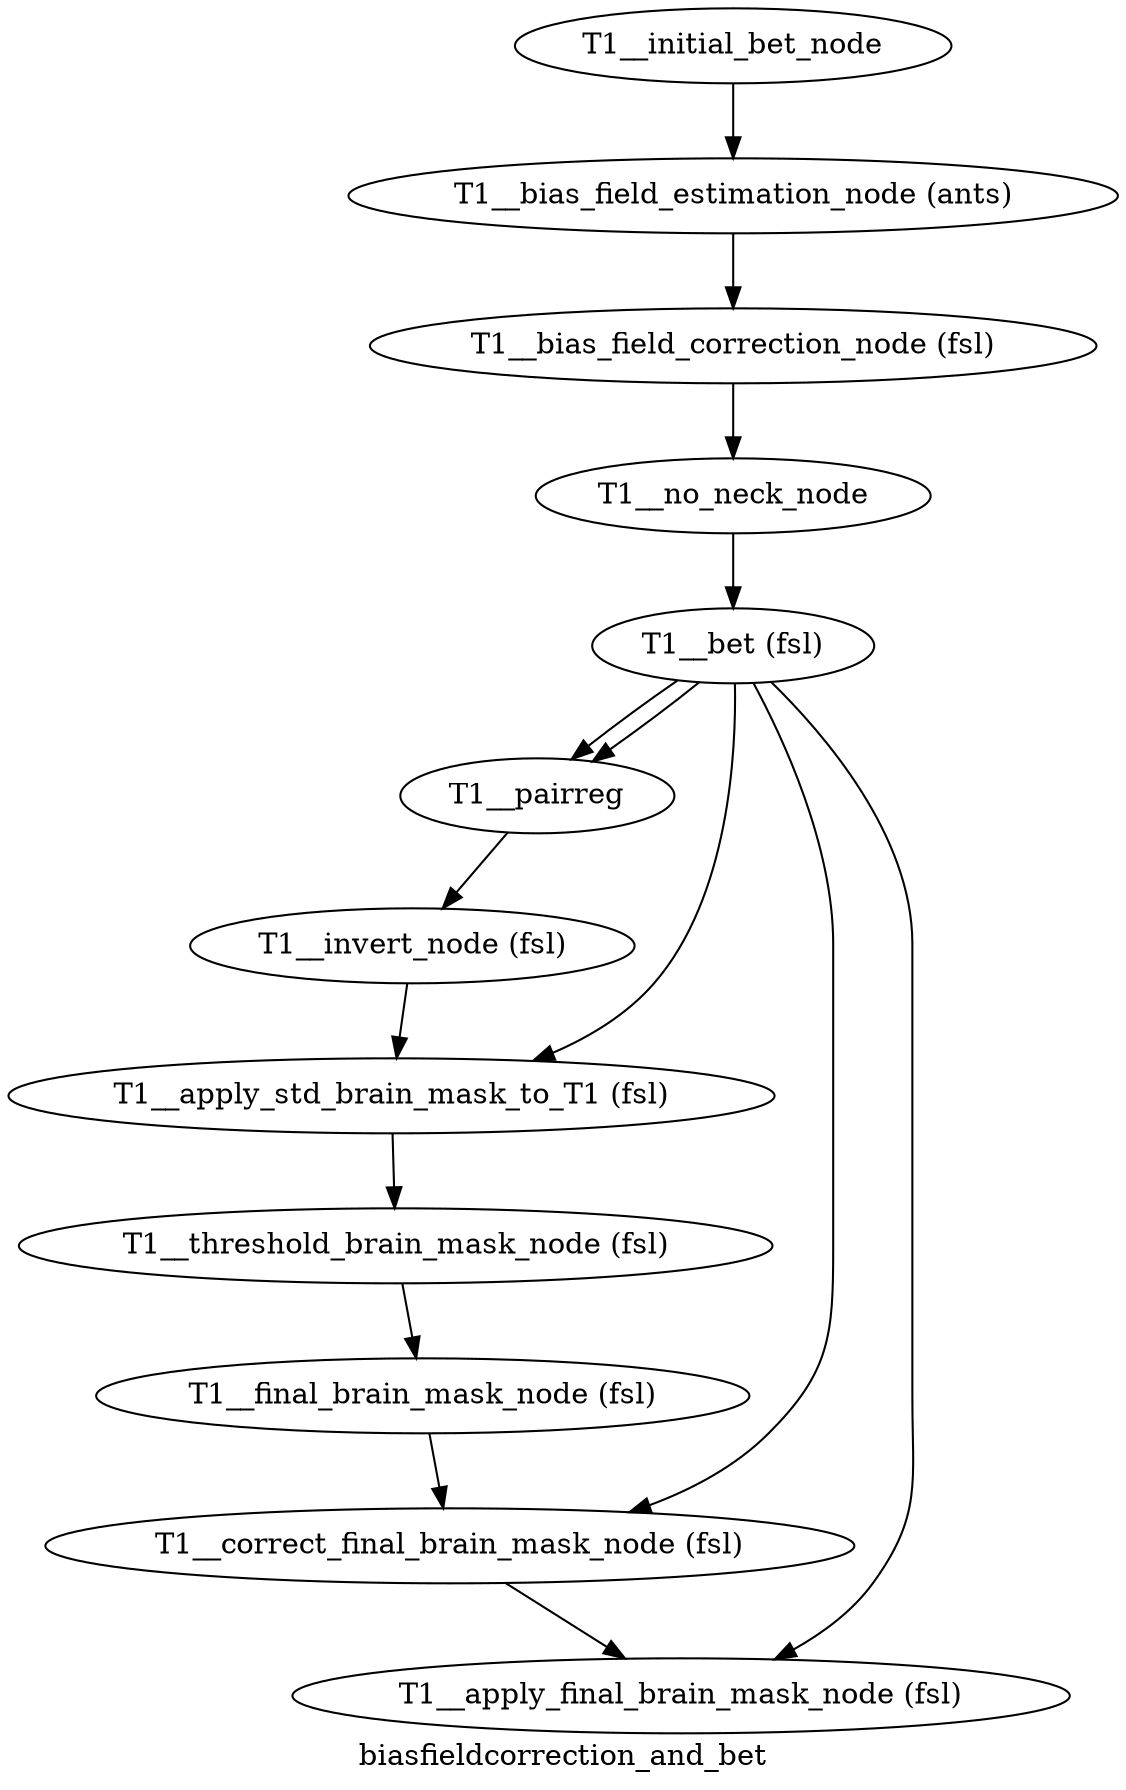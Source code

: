 digraph biasfieldcorrection_and_bet{
  label="biasfieldcorrection_and_bet";
  biasfieldcorrection_and_bet_T1__initial_bet_node[label="T1__initial_bet_node"];
  biasfieldcorrection_and_bet_T1__bias_field_estimation_node[label="T1__bias_field_estimation_node (ants)"];
  biasfieldcorrection_and_bet_T1__bias_field_correction_node[label="T1__bias_field_correction_node (fsl)"];
  biasfieldcorrection_and_bet_T1__no_neck_node[label="T1__no_neck_node"];
  biasfieldcorrection_and_bet_T1__bet[label="T1__bet (fsl)"];
  biasfieldcorrection_and_bet_T1__pairreg[label="T1__pairreg"];
  biasfieldcorrection_and_bet_T1__invert_node[label="T1__invert_node (fsl)"];
  biasfieldcorrection_and_bet_T1__apply_std_brain_mask_to_T1[label="T1__apply_std_brain_mask_to_T1 (fsl)"];
  biasfieldcorrection_and_bet_T1__threshold_brain_mask_node[label="T1__threshold_brain_mask_node (fsl)"];
  biasfieldcorrection_and_bet_T1__final_brain_mask_node[label="T1__final_brain_mask_node (fsl)"];
  biasfieldcorrection_and_bet_T1__correct_final_brain_mask_node[label="T1__correct_final_brain_mask_node (fsl)"];
  biasfieldcorrection_and_bet_T1__apply_final_brain_mask_node[label="T1__apply_final_brain_mask_node (fsl)"];
  biasfieldcorrection_and_bet_T1__initial_bet_node -> biasfieldcorrection_and_bet_T1__bias_field_estimation_node;
  biasfieldcorrection_and_bet_T1__bias_field_estimation_node -> biasfieldcorrection_and_bet_T1__bias_field_correction_node;
  biasfieldcorrection_and_bet_T1__bias_field_correction_node -> biasfieldcorrection_and_bet_T1__no_neck_node;
  biasfieldcorrection_and_bet_T1__no_neck_node -> biasfieldcorrection_and_bet_T1__bet;
  biasfieldcorrection_and_bet_T1__bet -> biasfieldcorrection_and_bet_T1__pairreg;
  biasfieldcorrection_and_bet_T1__bet -> biasfieldcorrection_and_bet_T1__pairreg;
  biasfieldcorrection_and_bet_T1__bet -> biasfieldcorrection_and_bet_T1__apply_std_brain_mask_to_T1;
  biasfieldcorrection_and_bet_T1__bet -> biasfieldcorrection_and_bet_T1__correct_final_brain_mask_node;
  biasfieldcorrection_and_bet_T1__bet -> biasfieldcorrection_and_bet_T1__apply_final_brain_mask_node;
  biasfieldcorrection_and_bet_T1__pairreg -> biasfieldcorrection_and_bet_T1__invert_node;
  biasfieldcorrection_and_bet_T1__invert_node -> biasfieldcorrection_and_bet_T1__apply_std_brain_mask_to_T1;
  biasfieldcorrection_and_bet_T1__apply_std_brain_mask_to_T1 -> biasfieldcorrection_and_bet_T1__threshold_brain_mask_node;
  biasfieldcorrection_and_bet_T1__threshold_brain_mask_node -> biasfieldcorrection_and_bet_T1__final_brain_mask_node;
  biasfieldcorrection_and_bet_T1__final_brain_mask_node -> biasfieldcorrection_and_bet_T1__correct_final_brain_mask_node;
  biasfieldcorrection_and_bet_T1__correct_final_brain_mask_node -> biasfieldcorrection_and_bet_T1__apply_final_brain_mask_node;
}